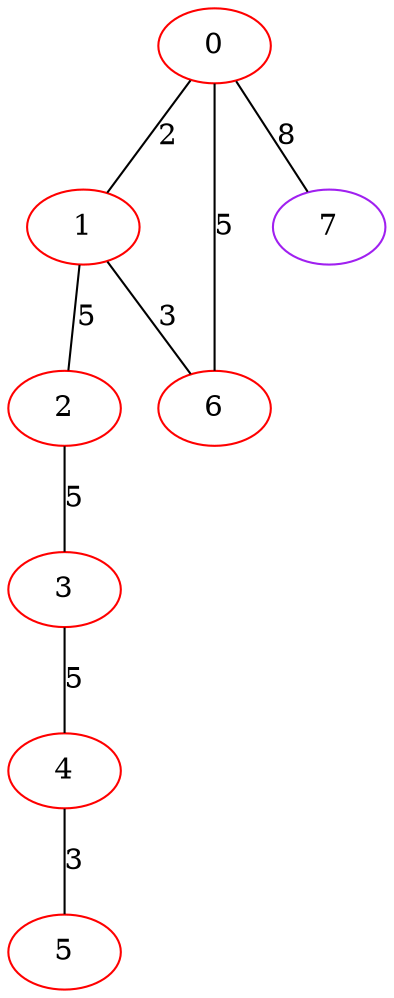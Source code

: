graph "" {
0 [color=red, weight=1];
1 [color=red, weight=1];
2 [color=red, weight=1];
3 [color=red, weight=1];
4 [color=red, weight=1];
5 [color=red, weight=1];
6 [color=red, weight=1];
7 [color=purple, weight=4];
0 -- 1  [key=0, label=2];
0 -- 6  [key=0, label=5];
0 -- 7  [key=0, label=8];
1 -- 2  [key=0, label=5];
1 -- 6  [key=0, label=3];
2 -- 3  [key=0, label=5];
3 -- 4  [key=0, label=5];
4 -- 5  [key=0, label=3];
}
